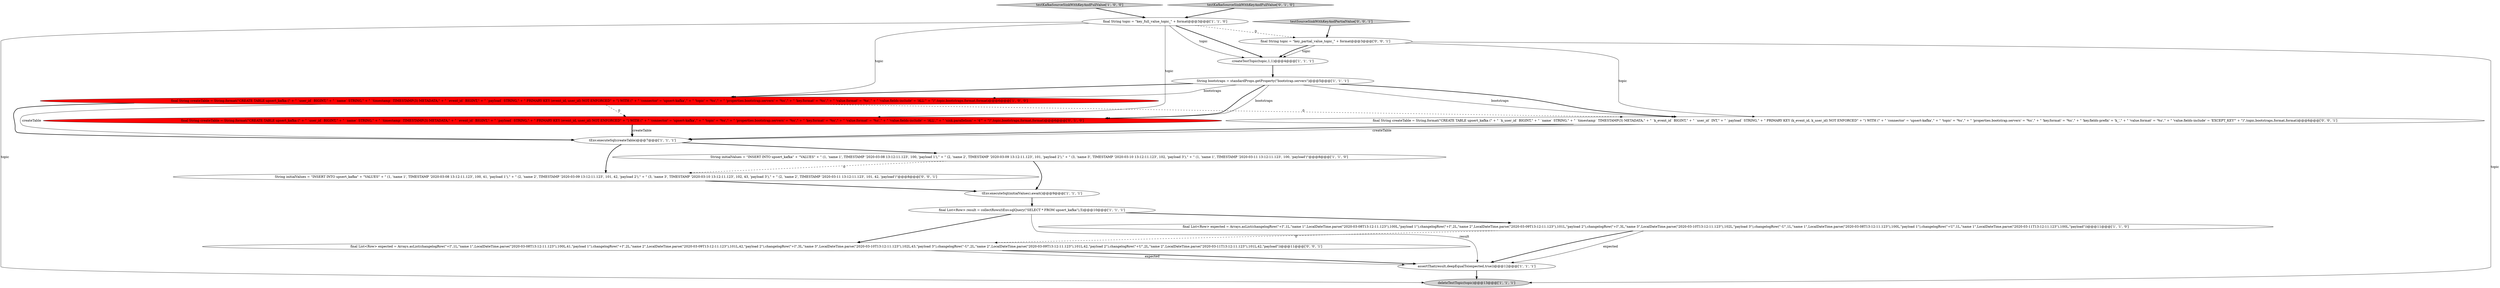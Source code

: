 digraph {
17 [style = filled, label = "testSourceSinkWithKeyAndPartialValue['0', '0', '1']", fillcolor = lightgray, shape = diamond image = "AAA0AAABBB3BBB"];
7 [style = filled, label = "deleteTestTopic(topic)@@@13@@@['1', '1', '1']", fillcolor = lightgray, shape = ellipse image = "AAA0AAABBB1BBB"];
13 [style = filled, label = "final String createTable = String.format(\"CREATE TABLE upsert_kafka (\" + \" `user_id` BIGINT,\" + \" `name` STRING,\" + \" `timestamp` TIMESTAMP(3) METADATA,\" + \" `event_id` BIGINT,\" + \" `payload` STRING,\" + \" PRIMARY KEY (event_id, user_id) NOT ENFORCED\" + \") WITH (\" + \" 'connector' = 'upsert-kafka',\" + \" 'topic' = '%s',\" + \" 'properties.bootstrap.servers' = '%s',\" + \" 'key.format' = '%s',\" + \" 'value.format' = '%s',\" + \" 'value.fields-include' = 'ALL',\" + \" 'sink.parallelism' = '4'\" + \")\",topic,bootstraps,format,format)@@@6@@@['0', '1', '0']", fillcolor = red, shape = ellipse image = "AAA1AAABBB2BBB"];
1 [style = filled, label = "createTestTopic(topic,1,1)@@@4@@@['1', '1', '1']", fillcolor = white, shape = ellipse image = "AAA0AAABBB1BBB"];
8 [style = filled, label = "final String createTable = String.format(\"CREATE TABLE upsert_kafka (\" + \" `user_id` BIGINT,\" + \" `name` STRING,\" + \" `timestamp` TIMESTAMP(3) METADATA,\" + \" `event_id` BIGINT,\" + \" `payload` STRING,\" + \" PRIMARY KEY (event_id, user_id) NOT ENFORCED\" + \") WITH (\" + \" 'connector' = 'upsert-kafka',\" + \" 'topic' = '%s',\" + \" 'properties.bootstrap.servers' = '%s',\" + \" 'key.format' = '%s',\" + \" 'value.format' = '%s',\" + \" 'value.fields-include' = 'ALL'\" + \")\",topic,bootstraps,format,format)@@@6@@@['1', '0', '0']", fillcolor = red, shape = ellipse image = "AAA1AAABBB1BBB"];
15 [style = filled, label = "String initialValues = \"INSERT INTO upsert_kafka\" + \"VALUES\" + \" (1, 'name 1', TIMESTAMP '2020-03-08 13:12:11.123', 100, 41, 'payload 1'),\" + \" (2, 'name 2', TIMESTAMP '2020-03-09 13:12:11.123', 101, 42, 'payload 2'),\" + \" (3, 'name 3', TIMESTAMP '2020-03-10 13:12:11.123', 102, 43, 'payload 3'),\" + \" (2, 'name 2', TIMESTAMP '2020-03-11 13:12:11.123', 101, 42, 'payload')\"@@@8@@@['0', '0', '1']", fillcolor = white, shape = ellipse image = "AAA0AAABBB3BBB"];
9 [style = filled, label = "final List<Row> result = collectRows(tEnv.sqlQuery(\"SELECT * FROM upsert_kafka\"),5)@@@10@@@['1', '1', '1']", fillcolor = white, shape = ellipse image = "AAA0AAABBB1BBB"];
10 [style = filled, label = "tEnv.executeSql(createTable)@@@7@@@['1', '1', '1']", fillcolor = white, shape = ellipse image = "AAA0AAABBB1BBB"];
2 [style = filled, label = "tEnv.executeSql(initialValues).await()@@@9@@@['1', '1', '1']", fillcolor = white, shape = ellipse image = "AAA0AAABBB1BBB"];
6 [style = filled, label = "final String topic = \"key_full_value_topic_\" + format@@@3@@@['1', '1', '0']", fillcolor = white, shape = ellipse image = "AAA0AAABBB1BBB"];
3 [style = filled, label = "String bootstraps = standardProps.getProperty(\"bootstrap.servers\")@@@5@@@['1', '1', '1']", fillcolor = white, shape = ellipse image = "AAA0AAABBB1BBB"];
18 [style = filled, label = "final String createTable = String.format(\"CREATE TABLE upsert_kafka (\" + \" `k_user_id` BIGINT,\" + \" `name` STRING,\" + \" `timestamp` TIMESTAMP(3) METADATA,\" + \" `k_event_id` BIGINT,\" + \" `user_id` INT,\" + \" `payload` STRING,\" + \" PRIMARY KEY (k_event_id, k_user_id) NOT ENFORCED\" + \") WITH (\" + \" 'connector' = 'upsert-kafka',\" + \" 'topic' = '%s',\" + \" 'properties.bootstrap.servers' = '%s',\" + \" 'key.format' = '%s',\" + \" 'key.fields-prefix' = 'k_',\" + \" 'value.format' = '%s',\" + \" 'value.fields-include' = 'EXCEPT_KEY'\" + \")\",topic,bootstraps,format,format)@@@6@@@['0', '0', '1']", fillcolor = white, shape = ellipse image = "AAA0AAABBB3BBB"];
4 [style = filled, label = "testKafkaSourceSinkWithKeyAndFullValue['1', '0', '0']", fillcolor = lightgray, shape = diamond image = "AAA0AAABBB1BBB"];
5 [style = filled, label = "assertThat(result,deepEqualTo(expected,true))@@@12@@@['1', '1', '1']", fillcolor = white, shape = ellipse image = "AAA0AAABBB1BBB"];
11 [style = filled, label = "String initialValues = \"INSERT INTO upsert_kafka\" + \"VALUES\" + \" (1, 'name 1', TIMESTAMP '2020-03-08 13:12:11.123', 100, 'payload 1'),\" + \" (2, 'name 2', TIMESTAMP '2020-03-09 13:12:11.123', 101, 'payload 2'),\" + \" (3, 'name 3', TIMESTAMP '2020-03-10 13:12:11.123', 102, 'payload 3'),\" + \" (1, 'name 1', TIMESTAMP '2020-03-11 13:12:11.123', 100, 'payload')\"@@@8@@@['1', '1', '0']", fillcolor = white, shape = ellipse image = "AAA0AAABBB1BBB"];
14 [style = filled, label = "final List<Row> expected = Arrays.asList(changelogRow(\"+I\",1L,\"name 1\",LocalDateTime.parse(\"2020-03-08T13:12:11.123\"),100L,41,\"payload 1\"),changelogRow(\"+I\",2L,\"name 2\",LocalDateTime.parse(\"2020-03-09T13:12:11.123\"),101L,42,\"payload 2\"),changelogRow(\"+I\",3L,\"name 3\",LocalDateTime.parse(\"2020-03-10T13:12:11.123\"),102L,43,\"payload 3\"),changelogRow(\"-U\",2L,\"name 2\",LocalDateTime.parse(\"2020-03-09T13:12:11.123\"),101L,42,\"payload 2\"),changelogRow(\"+U\",2L,\"name 2\",LocalDateTime.parse(\"2020-03-11T13:12:11.123\"),101L,42,\"payload\"))@@@11@@@['0', '0', '1']", fillcolor = white, shape = ellipse image = "AAA0AAABBB3BBB"];
0 [style = filled, label = "final List<Row> expected = Arrays.asList(changelogRow(\"+I\",1L,\"name 1\",LocalDateTime.parse(\"2020-03-08T13:12:11.123\"),100L,\"payload 1\"),changelogRow(\"+I\",2L,\"name 2\",LocalDateTime.parse(\"2020-03-09T13:12:11.123\"),101L,\"payload 2\"),changelogRow(\"+I\",3L,\"name 3\",LocalDateTime.parse(\"2020-03-10T13:12:11.123\"),102L,\"payload 3\"),changelogRow(\"-U\",1L,\"name 1\",LocalDateTime.parse(\"2020-03-08T13:12:11.123\"),100L,\"payload 1\"),changelogRow(\"+U\",1L,\"name 1\",LocalDateTime.parse(\"2020-03-11T13:12:11.123\"),100L,\"payload\"))@@@11@@@['1', '1', '0']", fillcolor = white, shape = ellipse image = "AAA0AAABBB1BBB"];
12 [style = filled, label = "testKafkaSourceSinkWithKeyAndFullValue['0', '1', '0']", fillcolor = lightgray, shape = diamond image = "AAA0AAABBB2BBB"];
16 [style = filled, label = "final String topic = \"key_partial_value_topic_\" + format@@@3@@@['0', '0', '1']", fillcolor = white, shape = ellipse image = "AAA0AAABBB3BBB"];
17->16 [style = bold, label=""];
13->10 [style = bold, label=""];
8->10 [style = bold, label=""];
15->2 [style = bold, label=""];
10->15 [style = bold, label=""];
9->0 [style = bold, label=""];
3->18 [style = solid, label="bootstraps"];
4->6 [style = bold, label=""];
11->15 [style = dashed, label="0"];
3->8 [style = solid, label="bootstraps"];
13->10 [style = solid, label="createTable"];
1->3 [style = bold, label=""];
3->13 [style = solid, label="bootstraps"];
6->7 [style = solid, label="topic"];
2->9 [style = bold, label=""];
12->6 [style = bold, label=""];
16->1 [style = solid, label="topic"];
14->5 [style = solid, label="expected"];
11->2 [style = bold, label=""];
8->13 [style = dashed, label="0"];
3->18 [style = bold, label=""];
0->14 [style = dashed, label="0"];
6->1 [style = bold, label=""];
6->8 [style = solid, label="topic"];
6->16 [style = dashed, label="0"];
18->10 [style = bold, label=""];
6->13 [style = solid, label="topic"];
16->1 [style = bold, label=""];
3->8 [style = bold, label=""];
9->14 [style = bold, label=""];
3->13 [style = bold, label=""];
6->1 [style = solid, label="topic"];
18->10 [style = solid, label="createTable"];
5->7 [style = bold, label=""];
8->18 [style = dashed, label="0"];
8->10 [style = solid, label="createTable"];
0->5 [style = solid, label="expected"];
16->18 [style = solid, label="topic"];
9->5 [style = solid, label="result"];
16->7 [style = solid, label="topic"];
0->5 [style = bold, label=""];
14->5 [style = bold, label=""];
10->11 [style = bold, label=""];
}

